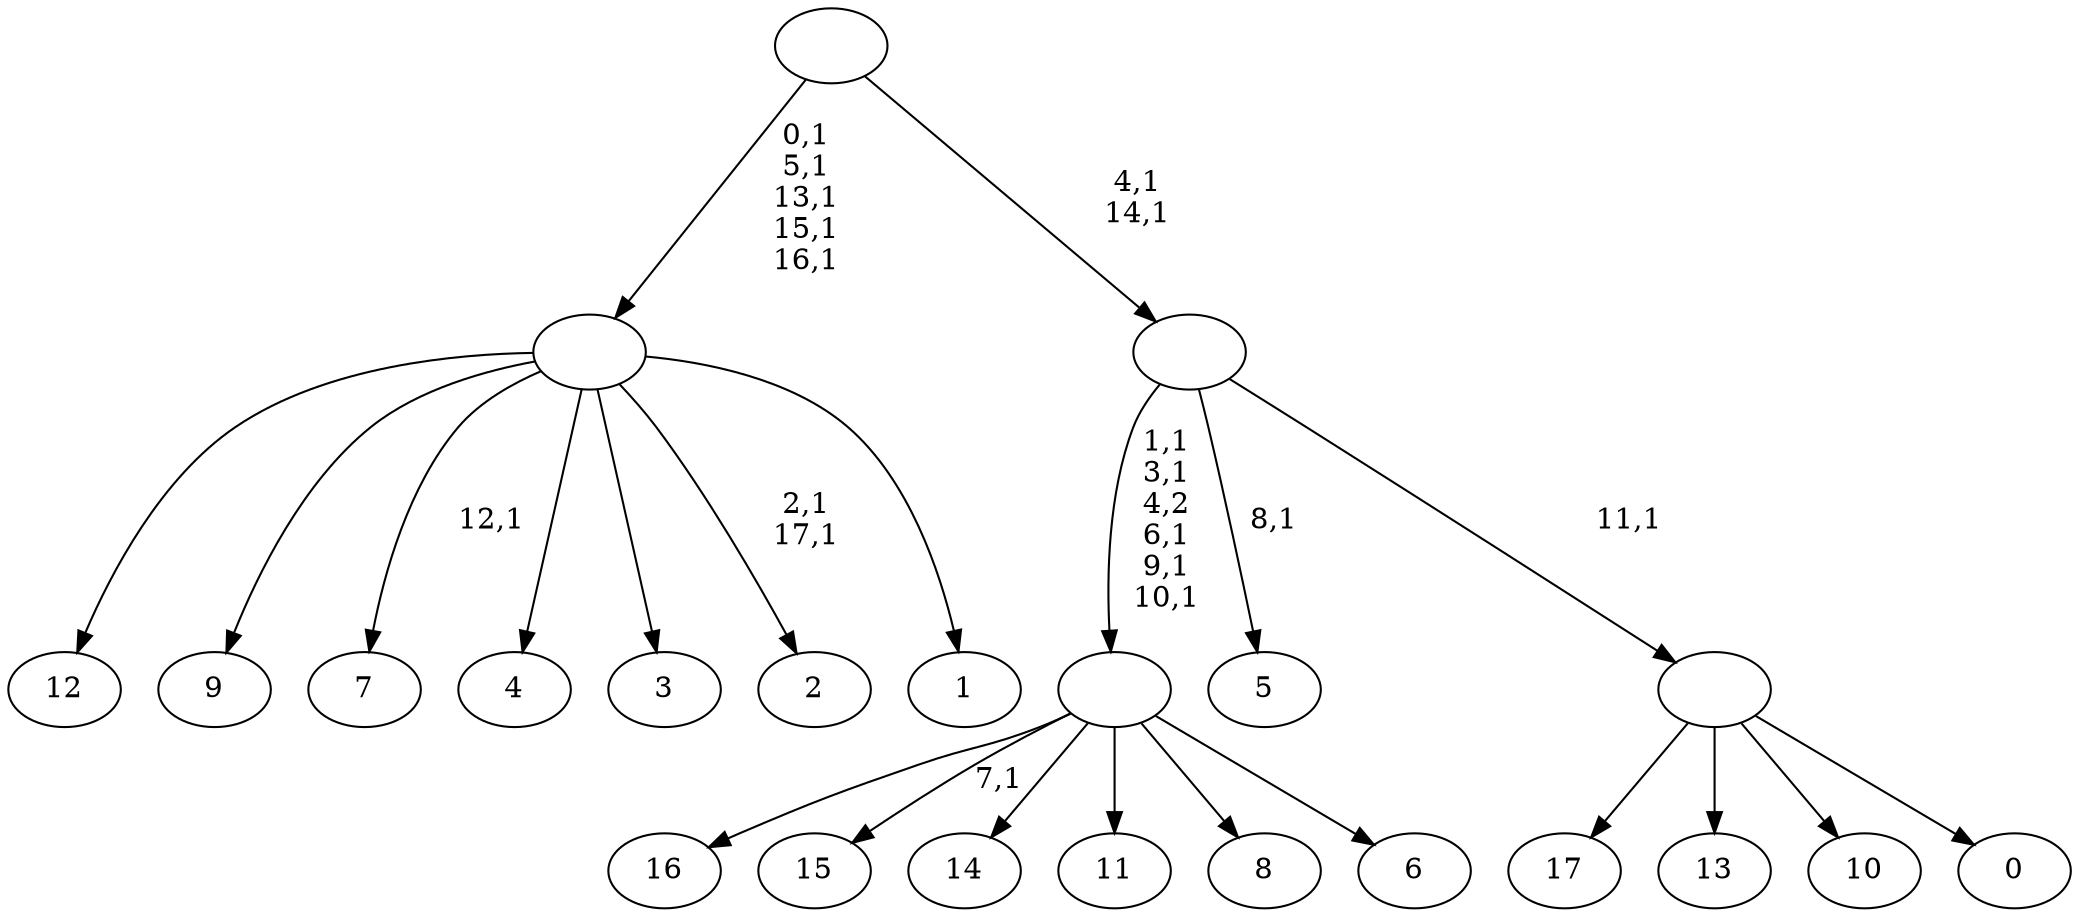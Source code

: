 digraph T {
	36 [label="17"]
	35 [label="16"]
	34 [label="15"]
	32 [label="14"]
	31 [label="13"]
	30 [label="12"]
	29 [label="11"]
	28 [label="10"]
	27 [label="9"]
	26 [label="8"]
	25 [label="7"]
	23 [label="6"]
	22 [label=""]
	17 [label="5"]
	15 [label="4"]
	14 [label="3"]
	13 [label="2"]
	10 [label="1"]
	9 [label=""]
	4 [label="0"]
	3 [label=""]
	2 [label=""]
	0 [label=""]
	22 -> 34 [label="7,1"]
	22 -> 35 [label=""]
	22 -> 32 [label=""]
	22 -> 29 [label=""]
	22 -> 26 [label=""]
	22 -> 23 [label=""]
	9 -> 13 [label="2,1\n17,1"]
	9 -> 25 [label="12,1"]
	9 -> 30 [label=""]
	9 -> 27 [label=""]
	9 -> 15 [label=""]
	9 -> 14 [label=""]
	9 -> 10 [label=""]
	3 -> 36 [label=""]
	3 -> 31 [label=""]
	3 -> 28 [label=""]
	3 -> 4 [label=""]
	2 -> 17 [label="8,1"]
	2 -> 22 [label="1,1\n3,1\n4,2\n6,1\n9,1\n10,1"]
	2 -> 3 [label="11,1"]
	0 -> 2 [label="4,1\n14,1"]
	0 -> 9 [label="0,1\n5,1\n13,1\n15,1\n16,1"]
}
